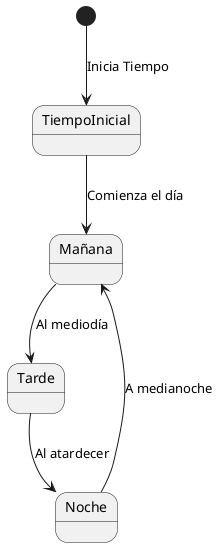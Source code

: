@startuml DiagramaDeEstadosTiempo

  [*] --> TiempoInicial : Inicia Tiempo
  TiempoInicial --> Mañana : Comienza el día
  Mañana --> Tarde : Al mediodía
  Tarde --> Noche : Al atardecer
  Noche --> Mañana : A medianoche


@enduml
